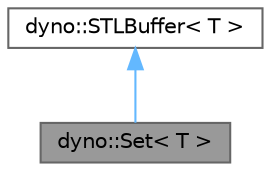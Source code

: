 digraph "dyno::Set&lt; T &gt;"
{
 // LATEX_PDF_SIZE
  bgcolor="transparent";
  edge [fontname=Helvetica,fontsize=10,labelfontname=Helvetica,labelfontsize=10];
  node [fontname=Helvetica,fontsize=10,shape=box,height=0.2,width=0.4];
  Node1 [id="Node000001",label="dyno::Set\< T \>",height=0.2,width=0.4,color="gray40", fillcolor="grey60", style="filled", fontcolor="black",tooltip="An CPU/GPU implementation of the standard set suitable for small-size data."];
  Node2 -> Node1 [id="edge1_Node000001_Node000002",dir="back",color="steelblue1",style="solid",tooltip=" "];
  Node2 [id="Node000002",label="dyno::STLBuffer\< T \>",height=0.2,width=0.4,color="gray40", fillcolor="white", style="filled",URL="$classdyno_1_1_s_t_l_buffer.html",tooltip="Be aware do not use this structure on GPU if the data size is large."];
}
